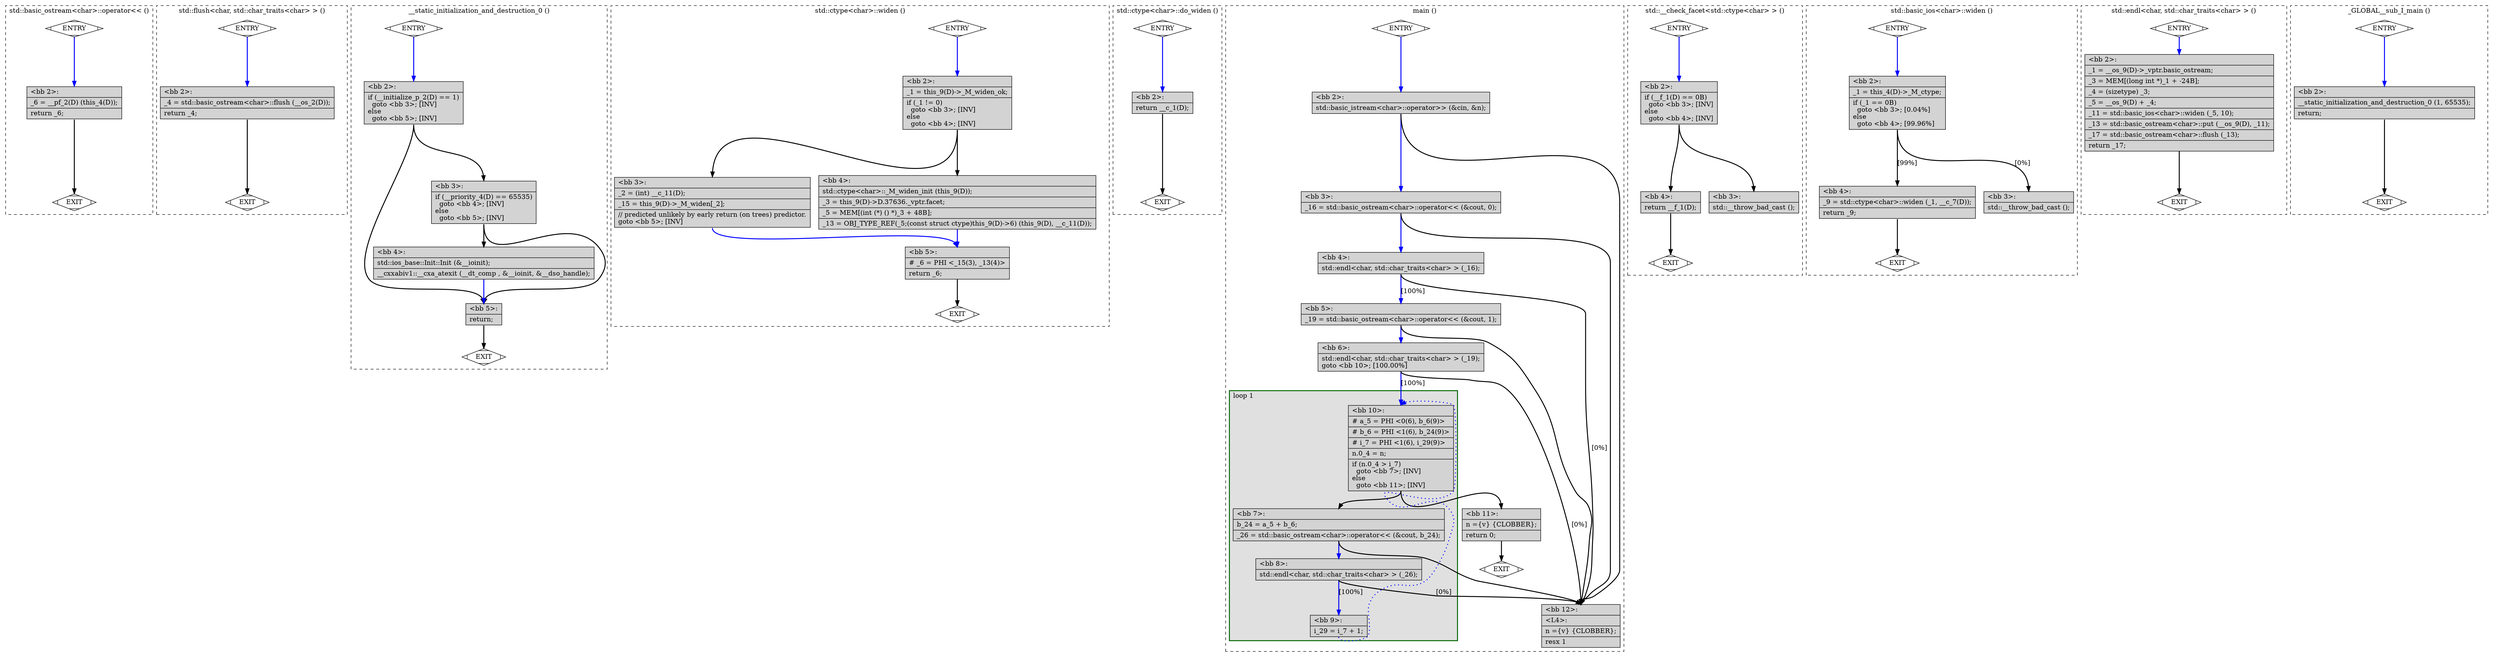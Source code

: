 digraph "cfg_analysis/O2/fibonacci_O2-Fibonacci.cpp.043t.modref1" {
overlap=false;
subgraph "cluster_std::basic_ostream<char>::operator<<" {
	style="dashed";
	color="black";
	label="std::basic_ostream<char>::operator<< ()";
	fn_2056_basic_block_0 [shape=Mdiamond,style=filled,fillcolor=white,label="ENTRY"];

	fn_2056_basic_block_1 [shape=Mdiamond,style=filled,fillcolor=white,label="EXIT"];

	fn_2056_basic_block_2 [shape=record,style=filled,fillcolor=lightgrey,label="{\<bb\ 2\>:\l\
|_6\ =\ __pf_2(D)\ (this_4(D));\l\
|return\ _6;\l\
}"];

	fn_2056_basic_block_0:s -> fn_2056_basic_block_2:n [style="solid,bold",color=blue,weight=100,constraint=true];
	fn_2056_basic_block_2:s -> fn_2056_basic_block_1:n [style="solid,bold",color=black,weight=10,constraint=true];
	fn_2056_basic_block_0:s -> fn_2056_basic_block_1:n [style="invis",constraint=true];
}
subgraph "cluster_std::flush<char, std::char_traits<char> >" {
	style="dashed";
	color="black";
	label="std::flush<char, std::char_traits<char> > ()";
	fn_2135_basic_block_0 [shape=Mdiamond,style=filled,fillcolor=white,label="ENTRY"];

	fn_2135_basic_block_1 [shape=Mdiamond,style=filled,fillcolor=white,label="EXIT"];

	fn_2135_basic_block_2 [shape=record,style=filled,fillcolor=lightgrey,label="{\<bb\ 2\>:\l\
|_4\ =\ std::basic_ostream\<char\>::flush\ (__os_2(D));\l\
|return\ _4;\l\
}"];

	fn_2135_basic_block_0:s -> fn_2135_basic_block_2:n [style="solid,bold",color=blue,weight=100,constraint=true];
	fn_2135_basic_block_2:s -> fn_2135_basic_block_1:n [style="solid,bold",color=black,weight=10,constraint=true];
	fn_2135_basic_block_0:s -> fn_2135_basic_block_1:n [style="invis",constraint=true];
}
subgraph "cluster___static_initialization_and_destruction_0" {
	style="dashed";
	color="black";
	label="__static_initialization_and_destruction_0 ()";
	fn_2294_basic_block_0 [shape=Mdiamond,style=filled,fillcolor=white,label="ENTRY"];

	fn_2294_basic_block_1 [shape=Mdiamond,style=filled,fillcolor=white,label="EXIT"];

	fn_2294_basic_block_2 [shape=record,style=filled,fillcolor=lightgrey,label="{\<bb\ 2\>:\l\
|if\ (__initialize_p_2(D)\ ==\ 1)\l\
\ \ goto\ \<bb\ 3\>;\ [INV]\l\
else\l\
\ \ goto\ \<bb\ 5\>;\ [INV]\l\
}"];

	fn_2294_basic_block_3 [shape=record,style=filled,fillcolor=lightgrey,label="{\<bb\ 3\>:\l\
|if\ (__priority_4(D)\ ==\ 65535)\l\
\ \ goto\ \<bb\ 4\>;\ [INV]\l\
else\l\
\ \ goto\ \<bb\ 5\>;\ [INV]\l\
}"];

	fn_2294_basic_block_4 [shape=record,style=filled,fillcolor=lightgrey,label="{\<bb\ 4\>:\l\
|std::ios_base::Init::Init\ (&__ioinit);\l\
|__cxxabiv1::__cxa_atexit\ (__dt_comp\ ,\ &__ioinit,\ &__dso_handle);\l\
}"];

	fn_2294_basic_block_5 [shape=record,style=filled,fillcolor=lightgrey,label="{\<bb\ 5\>:\l\
|return;\l\
}"];

	fn_2294_basic_block_0:s -> fn_2294_basic_block_2:n [style="solid,bold",color=blue,weight=100,constraint=true];
	fn_2294_basic_block_2:s -> fn_2294_basic_block_3:n [style="solid,bold",color=black,weight=10,constraint=true];
	fn_2294_basic_block_2:s -> fn_2294_basic_block_5:n [style="solid,bold",color=black,weight=10,constraint=true];
	fn_2294_basic_block_3:s -> fn_2294_basic_block_4:n [style="solid,bold",color=black,weight=10,constraint=true];
	fn_2294_basic_block_3:s -> fn_2294_basic_block_5:n [style="solid,bold",color=black,weight=10,constraint=true];
	fn_2294_basic_block_4:s -> fn_2294_basic_block_5:n [style="solid,bold",color=blue,weight=100,constraint=true];
	fn_2294_basic_block_5:s -> fn_2294_basic_block_1:n [style="solid,bold",color=black,weight=10,constraint=true];
	fn_2294_basic_block_0:s -> fn_2294_basic_block_1:n [style="invis",constraint=true];
}
subgraph "cluster_std::ctype<char>::widen" {
	style="dashed";
	color="black";
	label="std::ctype<char>::widen ()";
	fn_1556_basic_block_0 [shape=Mdiamond,style=filled,fillcolor=white,label="ENTRY"];

	fn_1556_basic_block_1 [shape=Mdiamond,style=filled,fillcolor=white,label="EXIT"];

	fn_1556_basic_block_2 [shape=record,style=filled,fillcolor=lightgrey,label="{\<bb\ 2\>:\l\
|_1\ =\ this_9(D)-\>_M_widen_ok;\l\
|if\ (_1\ !=\ 0)\l\
\ \ goto\ \<bb\ 3\>;\ [INV]\l\
else\l\
\ \ goto\ \<bb\ 4\>;\ [INV]\l\
}"];

	fn_1556_basic_block_3 [shape=record,style=filled,fillcolor=lightgrey,label="{\<bb\ 3\>:\l\
|_2\ =\ (int)\ __c_11(D);\l\
|_15\ =\ this_9(D)-\>_M_widen[_2];\l\
|//\ predicted\ unlikely\ by\ early\ return\ (on\ trees)\ predictor.\l\
goto\ \<bb\ 5\>;\ [INV]\l\
}"];

	fn_1556_basic_block_4 [shape=record,style=filled,fillcolor=lightgrey,label="{\<bb\ 4\>:\l\
|std::ctype\<char\>::_M_widen_init\ (this_9(D));\l\
|_3\ =\ this_9(D)-\>D.37636._vptr.facet;\l\
|_5\ =\ MEM[(int\ (*)\ ()\ *)_3\ +\ 48B];\l\
|_13\ =\ OBJ_TYPE_REF(_5;(const\ struct\ ctype)this_9(D)-\>6)\ (this_9(D),\ __c_11(D));\l\
}"];

	fn_1556_basic_block_5 [shape=record,style=filled,fillcolor=lightgrey,label="{\<bb\ 5\>:\l\
|#\ _6\ =\ PHI\ \<_15(3),\ _13(4)\>\l\
|return\ _6;\l\
}"];

	fn_1556_basic_block_0:s -> fn_1556_basic_block_2:n [style="solid,bold",color=blue,weight=100,constraint=true];
	fn_1556_basic_block_2:s -> fn_1556_basic_block_3:n [style="solid,bold",color=black,weight=10,constraint=true];
	fn_1556_basic_block_2:s -> fn_1556_basic_block_4:n [style="solid,bold",color=black,weight=10,constraint=true];
	fn_1556_basic_block_3:s -> fn_1556_basic_block_5:n [style="solid,bold",color=blue,weight=100,constraint=true];
	fn_1556_basic_block_4:s -> fn_1556_basic_block_5:n [style="solid,bold",color=blue,weight=100,constraint=true];
	fn_1556_basic_block_5:s -> fn_1556_basic_block_1:n [style="solid,bold",color=black,weight=10,constraint=true];
	fn_1556_basic_block_0:s -> fn_1556_basic_block_1:n [style="invis",constraint=true];
}
subgraph "cluster_std::ctype<char>::do_widen" {
	style="dashed";
	color="black";
	label="std::ctype<char>::do_widen ()";
	fn_1561_basic_block_0 [shape=Mdiamond,style=filled,fillcolor=white,label="ENTRY"];

	fn_1561_basic_block_1 [shape=Mdiamond,style=filled,fillcolor=white,label="EXIT"];

	fn_1561_basic_block_2 [shape=record,style=filled,fillcolor=lightgrey,label="{\<bb\ 2\>:\l\
|return\ __c_1(D);\l\
}"];

	fn_1561_basic_block_0:s -> fn_1561_basic_block_2:n [style="solid,bold",color=blue,weight=100,constraint=true];
	fn_1561_basic_block_2:s -> fn_1561_basic_block_1:n [style="solid,bold",color=black,weight=10,constraint=true];
	fn_1561_basic_block_0:s -> fn_1561_basic_block_1:n [style="invis",constraint=true];
}
subgraph "cluster_main" {
	style="dashed";
	color="black";
	label="main ()";
	subgraph cluster_1808_1 {
	style="filled";
	color="darkgreen";
	fillcolor="grey88";
	label="loop 1";
	labeljust=l;
	penwidth=2;
	fn_1808_basic_block_10 [shape=record,style=filled,fillcolor=lightgrey,label="{\<bb\ 10\>:\l\
|#\ a_5\ =\ PHI\ \<0(6),\ b_6(9)\>\l\
|#\ b_6\ =\ PHI\ \<1(6),\ b_24(9)\>\l\
|#\ i_7\ =\ PHI\ \<1(6),\ i_29(9)\>\l\
|n.0_4\ =\ n;\l\
|if\ (n.0_4\ \>\ i_7)\l\
\ \ goto\ \<bb\ 7\>;\ [INV]\l\
else\l\
\ \ goto\ \<bb\ 11\>;\ [INV]\l\
}"];

	fn_1808_basic_block_7 [shape=record,style=filled,fillcolor=lightgrey,label="{\<bb\ 7\>:\l\
|b_24\ =\ a_5\ +\ b_6;\l\
|_26\ =\ std::basic_ostream\<char\>::operator\<\<\ (&cout,\ b_24);\l\
}"];

	fn_1808_basic_block_8 [shape=record,style=filled,fillcolor=lightgrey,label="{\<bb\ 8\>:\l\
|std::endl\<char,\ std::char_traits\<char\>\ \>\ (_26);\l\
}"];

	fn_1808_basic_block_9 [shape=record,style=filled,fillcolor=lightgrey,label="{\<bb\ 9\>:\l\
|i_29\ =\ i_7\ +\ 1;\l\
}"];

	}
	fn_1808_basic_block_0 [shape=Mdiamond,style=filled,fillcolor=white,label="ENTRY"];

	fn_1808_basic_block_1 [shape=Mdiamond,style=filled,fillcolor=white,label="EXIT"];

	fn_1808_basic_block_2 [shape=record,style=filled,fillcolor=lightgrey,label="{\<bb\ 2\>:\l\
|std::basic_istream\<char\>::operator\>\>\ (&cin,\ &n);\l\
}"];

	fn_1808_basic_block_3 [shape=record,style=filled,fillcolor=lightgrey,label="{\<bb\ 3\>:\l\
|_16\ =\ std::basic_ostream\<char\>::operator\<\<\ (&cout,\ 0);\l\
}"];

	fn_1808_basic_block_4 [shape=record,style=filled,fillcolor=lightgrey,label="{\<bb\ 4\>:\l\
|std::endl\<char,\ std::char_traits\<char\>\ \>\ (_16);\l\
}"];

	fn_1808_basic_block_5 [shape=record,style=filled,fillcolor=lightgrey,label="{\<bb\ 5\>:\l\
|_19\ =\ std::basic_ostream\<char\>::operator\<\<\ (&cout,\ 1);\l\
}"];

	fn_1808_basic_block_6 [shape=record,style=filled,fillcolor=lightgrey,label="{\<bb\ 6\>:\l\
|std::endl\<char,\ std::char_traits\<char\>\ \>\ (_19);\l\
goto\ \<bb\ 10\>;\ [100.00%]\l\
}"];

	fn_1808_basic_block_11 [shape=record,style=filled,fillcolor=lightgrey,label="{\<bb\ 11\>:\l\
|n\ =\{v\}\ \{CLOBBER\};\l\
|return\ 0;\l\
}"];

	fn_1808_basic_block_12 [shape=record,style=filled,fillcolor=lightgrey,label="{\<bb\ 12\>:\l\
|\<L4\>:\l\
|n\ =\{v\}\ \{CLOBBER\};\l\
|resx\ 1\l\
}"];

	fn_1808_basic_block_0:s -> fn_1808_basic_block_2:n [style="solid,bold",color=blue,weight=100,constraint=true];
	fn_1808_basic_block_2:s -> fn_1808_basic_block_12:n [style="solid,bold",color=black,weight=10,constraint=true];
	fn_1808_basic_block_2:s -> fn_1808_basic_block_3:n [style="solid,bold",color=blue,weight=100,constraint=true];
	fn_1808_basic_block_3:s -> fn_1808_basic_block_12:n [style="solid,bold",color=black,weight=10,constraint=true];
	fn_1808_basic_block_3:s -> fn_1808_basic_block_4:n [style="solid,bold",color=blue,weight=100,constraint=true];
	fn_1808_basic_block_4:s -> fn_1808_basic_block_5:n [style="solid,bold",color=blue,weight=100,constraint=true,label="[100%]"];
	fn_1808_basic_block_4:s -> fn_1808_basic_block_12:n [style="solid,bold",color=black,weight=10,constraint=true,label="[0%]"];
	fn_1808_basic_block_5:s -> fn_1808_basic_block_12:n [style="solid,bold",color=black,weight=10,constraint=true];
	fn_1808_basic_block_5:s -> fn_1808_basic_block_6:n [style="solid,bold",color=blue,weight=100,constraint=true];
	fn_1808_basic_block_6:s -> fn_1808_basic_block_10:n [style="solid,bold",color=blue,weight=100,constraint=true,label="[100%]"];
	fn_1808_basic_block_6:s -> fn_1808_basic_block_12:n [style="solid,bold",color=black,weight=10,constraint=true,label="[0%]"];
	fn_1808_basic_block_7:s -> fn_1808_basic_block_12:n [style="solid,bold",color=black,weight=10,constraint=true];
	fn_1808_basic_block_7:s -> fn_1808_basic_block_8:n [style="solid,bold",color=blue,weight=100,constraint=true];
	fn_1808_basic_block_8:s -> fn_1808_basic_block_9:n [style="solid,bold",color=blue,weight=100,constraint=true,label="[100%]"];
	fn_1808_basic_block_8:s -> fn_1808_basic_block_12:n [style="solid,bold",color=black,weight=10,constraint=true,label="[0%]"];
	fn_1808_basic_block_9:s -> fn_1808_basic_block_10:n [style="dotted,bold",color=blue,weight=10,constraint=false];
	fn_1808_basic_block_10:s -> fn_1808_basic_block_7:n [style="solid,bold",color=black,weight=10,constraint=true];
	fn_1808_basic_block_10:s -> fn_1808_basic_block_11:n [style="solid,bold",color=black,weight=10,constraint=true];
	fn_1808_basic_block_11:s -> fn_1808_basic_block_1:n [style="solid,bold",color=black,weight=10,constraint=true];
	fn_1808_basic_block_0:s -> fn_1808_basic_block_1:n [style="invis",constraint=true];
}
subgraph "cluster_std::__check_facet<std::ctype<char> >" {
	style="dashed";
	color="black";
	label="std::__check_facet<std::ctype<char> > ()";
	fn_2178_basic_block_0 [shape=Mdiamond,style=filled,fillcolor=white,label="ENTRY"];

	fn_2178_basic_block_1 [shape=Mdiamond,style=filled,fillcolor=white,label="EXIT"];

	fn_2178_basic_block_2 [shape=record,style=filled,fillcolor=lightgrey,label="{\<bb\ 2\>:\l\
|if\ (__f_1(D)\ ==\ 0B)\l\
\ \ goto\ \<bb\ 3\>;\ [INV]\l\
else\l\
\ \ goto\ \<bb\ 4\>;\ [INV]\l\
}"];

	fn_2178_basic_block_3 [shape=record,style=filled,fillcolor=lightgrey,label="{\<bb\ 3\>:\l\
|std::__throw_bad_cast\ ();\l\
}"];

	fn_2178_basic_block_4 [shape=record,style=filled,fillcolor=lightgrey,label="{\<bb\ 4\>:\l\
|return\ __f_1(D);\l\
}"];

	fn_2178_basic_block_0:s -> fn_2178_basic_block_2:n [style="solid,bold",color=blue,weight=100,constraint=true];
	fn_2178_basic_block_2:s -> fn_2178_basic_block_3:n [style="solid,bold",color=black,weight=10,constraint=true];
	fn_2178_basic_block_2:s -> fn_2178_basic_block_4:n [style="solid,bold",color=black,weight=10,constraint=true];
	fn_2178_basic_block_4:s -> fn_2178_basic_block_1:n [style="solid,bold",color=black,weight=10,constraint=true];
	fn_2178_basic_block_0:s -> fn_2178_basic_block_1:n [style="invis",constraint=true];
}
subgraph "cluster_std::basic_ios<char>::widen" {
	style="dashed";
	color="black";
	label="std::basic_ios<char>::widen ()";
	fn_2134_basic_block_0 [shape=Mdiamond,style=filled,fillcolor=white,label="ENTRY"];

	fn_2134_basic_block_1 [shape=Mdiamond,style=filled,fillcolor=white,label="EXIT"];

	fn_2134_basic_block_2 [shape=record,style=filled,fillcolor=lightgrey,label="{\<bb\ 2\>:\l\
|_1\ =\ this_4(D)-\>_M_ctype;\l\
|if\ (_1\ ==\ 0B)\l\
\ \ goto\ \<bb\ 3\>;\ [0.04%]\l\
else\l\
\ \ goto\ \<bb\ 4\>;\ [99.96%]\l\
}"];

	fn_2134_basic_block_3 [shape=record,style=filled,fillcolor=lightgrey,label="{\<bb\ 3\>:\l\
|std::__throw_bad_cast\ ();\l\
}"];

	fn_2134_basic_block_4 [shape=record,style=filled,fillcolor=lightgrey,label="{\<bb\ 4\>:\l\
|_9\ =\ std::ctype\<char\>::widen\ (_1,\ __c_7(D));\l\
|return\ _9;\l\
}"];

	fn_2134_basic_block_0:s -> fn_2134_basic_block_2:n [style="solid,bold",color=blue,weight=100,constraint=true];
	fn_2134_basic_block_2:s -> fn_2134_basic_block_3:n [style="solid,bold",color=black,weight=10,constraint=true,label="[0%]"];
	fn_2134_basic_block_2:s -> fn_2134_basic_block_4:n [style="solid,bold",color=black,weight=10,constraint=true,label="[99%]"];
	fn_2134_basic_block_4:s -> fn_2134_basic_block_1:n [style="solid,bold",color=black,weight=10,constraint=true];
	fn_2134_basic_block_0:s -> fn_2134_basic_block_1:n [style="invis",constraint=true];
}
subgraph "cluster_std::endl<char, std::char_traits<char> >" {
	style="dashed";
	color="black";
	label="std::endl<char, std::char_traits<char> > ()";
	fn_2055_basic_block_0 [shape=Mdiamond,style=filled,fillcolor=white,label="ENTRY"];

	fn_2055_basic_block_1 [shape=Mdiamond,style=filled,fillcolor=white,label="EXIT"];

	fn_2055_basic_block_2 [shape=record,style=filled,fillcolor=lightgrey,label="{\<bb\ 2\>:\l\
|_1\ =\ __os_9(D)-\>_vptr.basic_ostream;\l\
|_3\ =\ MEM[(long\ int\ *)_1\ +\ -24B];\l\
|_4\ =\ (sizetype)\ _3;\l\
|_5\ =\ __os_9(D)\ +\ _4;\l\
|_11\ =\ std::basic_ios\<char\>::widen\ (_5,\ 10);\l\
|_13\ =\ std::basic_ostream\<char\>::put\ (__os_9(D),\ _11);\l\
|_17\ =\ std::basic_ostream\<char\>::flush\ (_13);\l\
|return\ _17;\l\
}"];

	fn_2055_basic_block_0:s -> fn_2055_basic_block_2:n [style="solid,bold",color=blue,weight=100,constraint=true];
	fn_2055_basic_block_2:s -> fn_2055_basic_block_1:n [style="solid,bold",color=black,weight=10,constraint=true];
	fn_2055_basic_block_0:s -> fn_2055_basic_block_1:n [style="invis",constraint=true];
}
subgraph "cluster__GLOBAL__sub_I_main" {
	style="dashed";
	color="black";
	label="_GLOBAL__sub_I_main ()";
	fn_2295_basic_block_0 [shape=Mdiamond,style=filled,fillcolor=white,label="ENTRY"];

	fn_2295_basic_block_1 [shape=Mdiamond,style=filled,fillcolor=white,label="EXIT"];

	fn_2295_basic_block_2 [shape=record,style=filled,fillcolor=lightgrey,label="{\<bb\ 2\>:\l\
|__static_initialization_and_destruction_0\ (1,\ 65535);\l\
|return;\l\
}"];

	fn_2295_basic_block_0:s -> fn_2295_basic_block_2:n [style="solid,bold",color=blue,weight=100,constraint=true];
	fn_2295_basic_block_2:s -> fn_2295_basic_block_1:n [style="solid,bold",color=black,weight=10,constraint=true];
	fn_2295_basic_block_0:s -> fn_2295_basic_block_1:n [style="invis",constraint=true];
}
}

